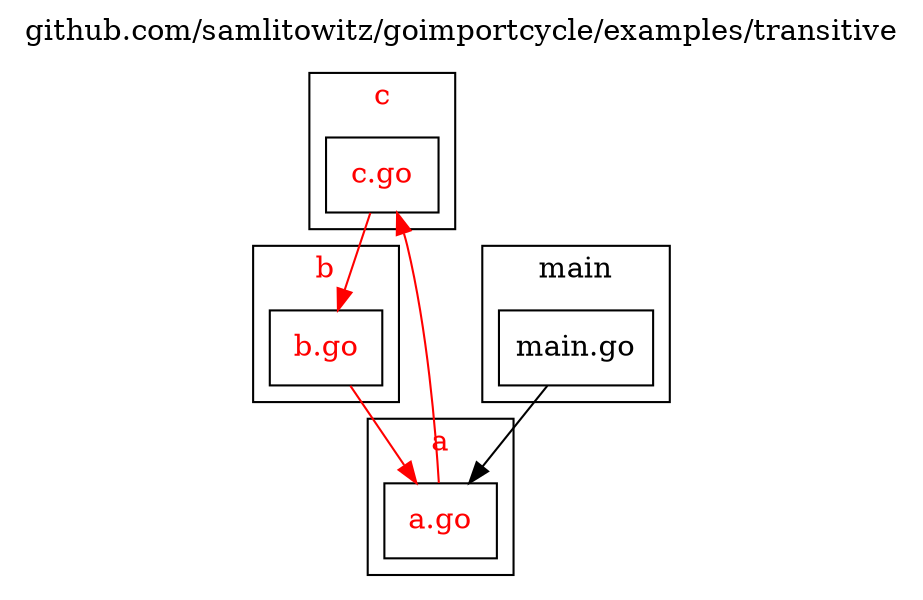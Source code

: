 
digraph {
	labelloc="t";
	label="github.com/samlitowitz/goimportcycle/examples/transitive";
	rankdir="TB";
	node [shape="rect"];

	subgraph cluster_pkg_c {
		label="c";
		style="filled";
		fontcolor="#ff0000";
		fillcolor="#ffffff";

		pkg_c_file_c [label="c.go", style="filled", fontcolor="#ff0000", fillcolor="#ffffff"];
	};

	subgraph cluster_pkg_b {
		label="b";
		style="filled";
		fontcolor="#ff0000";
		fillcolor="#ffffff";

		pkg_b_file_b [label="b.go", style="filled", fontcolor="#ff0000", fillcolor="#ffffff"];
	};

	subgraph cluster_pkg_main {
		label="main";
		style="filled";
		fontcolor="#000000";
		fillcolor="#ffffff";

		pkg_main_file_main [label="main.go", style="filled", fontcolor="#000000", fillcolor="#ffffff"];
	};

	subgraph cluster_pkg_a {
		label="a";
		style="filled";
		fontcolor="#ff0000";
		fillcolor="#ffffff";

		pkg_a_file_a [label="a.go", style="filled", fontcolor="#ff0000", fillcolor="#ffffff"];
	};

	pkg_c_file_c -> pkg_b_file_b [color="#ff0000"];
	pkg_b_file_b -> pkg_a_file_a [color="#ff0000"];
	pkg_main_file_main -> pkg_a_file_a [color="#000000"];
	pkg_a_file_a -> pkg_c_file_c [color="#ff0000"];
}
